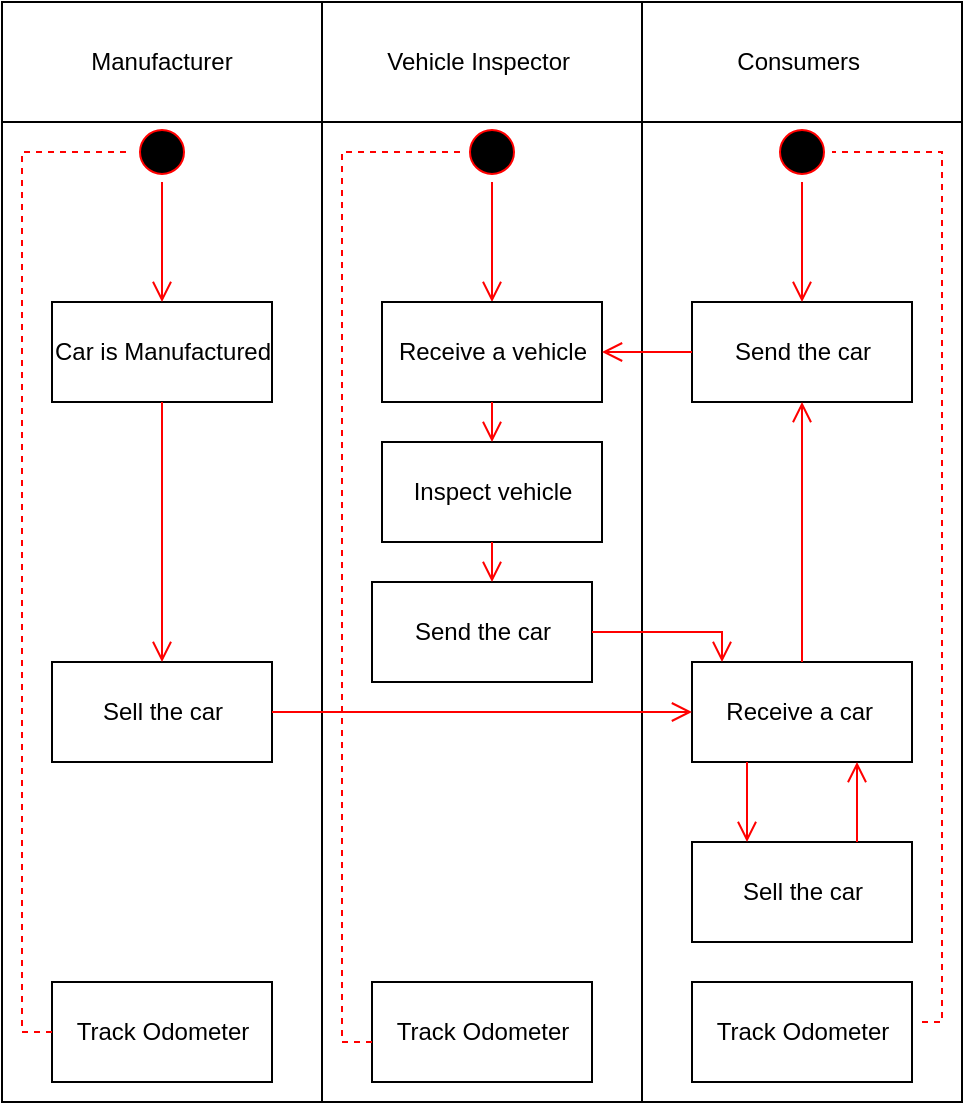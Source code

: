 <mxfile version="15.9.1" type="github">
  <diagram id="1Vdc9XCg5mnr2w7CUpGr" name="Activity Diagram">
    <mxGraphModel dx="1051" dy="566" grid="1" gridSize="10" guides="1" tooltips="1" connect="1" arrows="1" fold="1" page="1" pageScale="1" pageWidth="827" pageHeight="1169" math="0" shadow="0">
      <root>
        <mxCell id="0" />
        <mxCell id="1" parent="0" />
        <mxCell id="5fI2WmtW6dGSPdAmrsJY-5" value="Manufacturer" style="rounded=0;whiteSpace=wrap;html=1;" vertex="1" parent="1">
          <mxGeometry x="40" y="40" width="160" height="60" as="geometry" />
        </mxCell>
        <mxCell id="5fI2WmtW6dGSPdAmrsJY-6" value="Vehicle Inspector&amp;nbsp;" style="rounded=0;whiteSpace=wrap;html=1;" vertex="1" parent="1">
          <mxGeometry x="200" y="40" width="160" height="60" as="geometry" />
        </mxCell>
        <mxCell id="5fI2WmtW6dGSPdAmrsJY-7" value="Consumers&amp;nbsp;" style="rounded=0;whiteSpace=wrap;html=1;" vertex="1" parent="1">
          <mxGeometry x="360" y="40" width="160" height="60" as="geometry" />
        </mxCell>
        <mxCell id="5fI2WmtW6dGSPdAmrsJY-10" value="" style="rounded=0;whiteSpace=wrap;html=1;" vertex="1" parent="1">
          <mxGeometry x="40" y="100" width="160" height="490" as="geometry" />
        </mxCell>
        <mxCell id="5fI2WmtW6dGSPdAmrsJY-12" value="" style="rounded=0;whiteSpace=wrap;html=1;" vertex="1" parent="1">
          <mxGeometry x="200" y="100" width="160" height="490" as="geometry" />
        </mxCell>
        <mxCell id="5fI2WmtW6dGSPdAmrsJY-13" value="" style="rounded=0;whiteSpace=wrap;html=1;" vertex="1" parent="1">
          <mxGeometry x="360" y="100" width="160" height="490" as="geometry" />
        </mxCell>
        <mxCell id="5fI2WmtW6dGSPdAmrsJY-19" value="Car is Manufactured" style="html=1;" vertex="1" parent="1">
          <mxGeometry x="65" y="190" width="110" height="50" as="geometry" />
        </mxCell>
        <mxCell id="5fI2WmtW6dGSPdAmrsJY-20" value="Sell the car" style="html=1;" vertex="1" parent="1">
          <mxGeometry x="65" y="370" width="110" height="50" as="geometry" />
        </mxCell>
        <mxCell id="5fI2WmtW6dGSPdAmrsJY-21" value="Receive a car&amp;nbsp;" style="html=1;" vertex="1" parent="1">
          <mxGeometry x="385" y="370" width="110" height="50" as="geometry" />
        </mxCell>
        <mxCell id="5fI2WmtW6dGSPdAmrsJY-22" value="Send the car" style="html=1;" vertex="1" parent="1">
          <mxGeometry x="385" y="190" width="110" height="50" as="geometry" />
        </mxCell>
        <mxCell id="5fI2WmtW6dGSPdAmrsJY-23" value="Inspect vehicle" style="html=1;" vertex="1" parent="1">
          <mxGeometry x="230" y="260" width="110" height="50" as="geometry" />
        </mxCell>
        <mxCell id="5fI2WmtW6dGSPdAmrsJY-26" value="" style="ellipse;html=1;shape=startState;fillColor=#000000;strokeColor=#ff0000;" vertex="1" parent="1">
          <mxGeometry x="105" y="100" width="30" height="30" as="geometry" />
        </mxCell>
        <mxCell id="5fI2WmtW6dGSPdAmrsJY-27" value="" style="edgeStyle=orthogonalEdgeStyle;html=1;verticalAlign=bottom;endArrow=open;endSize=8;strokeColor=#ff0000;rounded=0;" edge="1" source="5fI2WmtW6dGSPdAmrsJY-26" parent="1">
          <mxGeometry relative="1" as="geometry">
            <mxPoint x="120" y="190" as="targetPoint" />
          </mxGeometry>
        </mxCell>
        <mxCell id="5fI2WmtW6dGSPdAmrsJY-28" value="" style="ellipse;html=1;shape=startState;fillColor=#000000;strokeColor=#ff0000;" vertex="1" parent="1">
          <mxGeometry x="270" y="100" width="30" height="30" as="geometry" />
        </mxCell>
        <mxCell id="5fI2WmtW6dGSPdAmrsJY-29" value="" style="edgeStyle=orthogonalEdgeStyle;html=1;verticalAlign=bottom;endArrow=open;endSize=8;strokeColor=#ff0000;rounded=0;" edge="1" source="5fI2WmtW6dGSPdAmrsJY-28" parent="1">
          <mxGeometry relative="1" as="geometry">
            <mxPoint x="285" y="190" as="targetPoint" />
          </mxGeometry>
        </mxCell>
        <mxCell id="5fI2WmtW6dGSPdAmrsJY-30" value="" style="ellipse;html=1;shape=startState;fillColor=#000000;strokeColor=#ff0000;" vertex="1" parent="1">
          <mxGeometry x="425" y="100" width="30" height="30" as="geometry" />
        </mxCell>
        <mxCell id="5fI2WmtW6dGSPdAmrsJY-31" value="" style="edgeStyle=orthogonalEdgeStyle;html=1;verticalAlign=bottom;endArrow=open;endSize=8;strokeColor=#ff0000;rounded=0;" edge="1" source="5fI2WmtW6dGSPdAmrsJY-30" parent="1">
          <mxGeometry relative="1" as="geometry">
            <mxPoint x="440" y="190" as="targetPoint" />
          </mxGeometry>
        </mxCell>
        <mxCell id="5fI2WmtW6dGSPdAmrsJY-34" value="Receive a vehicle" style="html=1;" vertex="1" parent="1">
          <mxGeometry x="230" y="190" width="110" height="50" as="geometry" />
        </mxCell>
        <mxCell id="5fI2WmtW6dGSPdAmrsJY-36" value="Send the car" style="html=1;" vertex="1" parent="1">
          <mxGeometry x="225" y="330" width="110" height="50" as="geometry" />
        </mxCell>
        <mxCell id="5fI2WmtW6dGSPdAmrsJY-37" value="Sell the car" style="html=1;" vertex="1" parent="1">
          <mxGeometry x="385" y="460" width="110" height="50" as="geometry" />
        </mxCell>
        <mxCell id="5fI2WmtW6dGSPdAmrsJY-40" value="" style="edgeStyle=orthogonalEdgeStyle;html=1;verticalAlign=bottom;endArrow=open;endSize=8;strokeColor=#ff0000;rounded=0;exitX=0.5;exitY=1;exitDx=0;exitDy=0;" edge="1" parent="1" source="5fI2WmtW6dGSPdAmrsJY-19" target="5fI2WmtW6dGSPdAmrsJY-20">
          <mxGeometry relative="1" as="geometry">
            <mxPoint x="130" y="200" as="targetPoint" />
            <mxPoint x="130" y="140" as="sourcePoint" />
          </mxGeometry>
        </mxCell>
        <mxCell id="5fI2WmtW6dGSPdAmrsJY-41" value="" style="edgeStyle=orthogonalEdgeStyle;html=1;verticalAlign=bottom;endArrow=open;endSize=8;strokeColor=#ff0000;rounded=0;exitX=1;exitY=0.5;exitDx=0;exitDy=0;" edge="1" parent="1" source="5fI2WmtW6dGSPdAmrsJY-20" target="5fI2WmtW6dGSPdAmrsJY-21">
          <mxGeometry relative="1" as="geometry">
            <mxPoint x="130" y="380" as="targetPoint" />
            <mxPoint x="130" y="250" as="sourcePoint" />
          </mxGeometry>
        </mxCell>
        <mxCell id="5fI2WmtW6dGSPdAmrsJY-42" value="" style="edgeStyle=orthogonalEdgeStyle;html=1;verticalAlign=bottom;endArrow=open;endSize=8;strokeColor=#ff0000;rounded=0;exitX=0.5;exitY=0;exitDx=0;exitDy=0;" edge="1" parent="1" source="5fI2WmtW6dGSPdAmrsJY-21" target="5fI2WmtW6dGSPdAmrsJY-22">
          <mxGeometry relative="1" as="geometry">
            <mxPoint x="140" y="390" as="targetPoint" />
            <mxPoint x="140" y="260" as="sourcePoint" />
          </mxGeometry>
        </mxCell>
        <mxCell id="5fI2WmtW6dGSPdAmrsJY-43" value="" style="edgeStyle=orthogonalEdgeStyle;html=1;verticalAlign=bottom;endArrow=open;endSize=8;strokeColor=#ff0000;rounded=0;exitX=0;exitY=0.5;exitDx=0;exitDy=0;" edge="1" parent="1" source="5fI2WmtW6dGSPdAmrsJY-22">
          <mxGeometry relative="1" as="geometry">
            <mxPoint x="340" y="215" as="targetPoint" />
            <mxPoint x="150" y="270" as="sourcePoint" />
          </mxGeometry>
        </mxCell>
        <mxCell id="5fI2WmtW6dGSPdAmrsJY-44" value="" style="edgeStyle=orthogonalEdgeStyle;html=1;verticalAlign=bottom;endArrow=open;endSize=8;strokeColor=#ff0000;rounded=0;exitX=0.5;exitY=1;exitDx=0;exitDy=0;" edge="1" parent="1" source="5fI2WmtW6dGSPdAmrsJY-34">
          <mxGeometry relative="1" as="geometry">
            <mxPoint x="285" y="260" as="targetPoint" />
            <mxPoint x="160" y="280" as="sourcePoint" />
          </mxGeometry>
        </mxCell>
        <mxCell id="5fI2WmtW6dGSPdAmrsJY-45" value="" style="edgeStyle=orthogonalEdgeStyle;html=1;verticalAlign=bottom;endArrow=open;endSize=8;strokeColor=#ff0000;rounded=0;exitX=0.5;exitY=1;exitDx=0;exitDy=0;" edge="1" parent="1" source="5fI2WmtW6dGSPdAmrsJY-23">
          <mxGeometry relative="1" as="geometry">
            <mxPoint x="285" y="330" as="targetPoint" />
            <mxPoint x="170" y="290" as="sourcePoint" />
          </mxGeometry>
        </mxCell>
        <mxCell id="5fI2WmtW6dGSPdAmrsJY-46" value="" style="edgeStyle=orthogonalEdgeStyle;html=1;verticalAlign=bottom;endArrow=open;endSize=8;strokeColor=#ff0000;rounded=0;exitX=1;exitY=0.5;exitDx=0;exitDy=0;" edge="1" parent="1" source="5fI2WmtW6dGSPdAmrsJY-36">
          <mxGeometry relative="1" as="geometry">
            <mxPoint x="400" y="370" as="targetPoint" />
            <mxPoint x="400" y="240" as="sourcePoint" />
            <Array as="points">
              <mxPoint x="400" y="355" />
            </Array>
          </mxGeometry>
        </mxCell>
        <mxCell id="5fI2WmtW6dGSPdAmrsJY-47" value="" style="edgeStyle=orthogonalEdgeStyle;html=1;verticalAlign=bottom;endArrow=open;endSize=8;strokeColor=#ff0000;rounded=0;exitX=0.25;exitY=1;exitDx=0;exitDy=0;entryX=0.25;entryY=0;entryDx=0;entryDy=0;" edge="1" parent="1" source="5fI2WmtW6dGSPdAmrsJY-21" target="5fI2WmtW6dGSPdAmrsJY-37">
          <mxGeometry relative="1" as="geometry">
            <mxPoint x="190" y="440" as="targetPoint" />
            <mxPoint x="190" y="310" as="sourcePoint" />
          </mxGeometry>
        </mxCell>
        <mxCell id="5fI2WmtW6dGSPdAmrsJY-49" value="" style="edgeStyle=orthogonalEdgeStyle;html=1;verticalAlign=bottom;endArrow=open;endSize=8;strokeColor=#ff0000;rounded=0;exitX=0.75;exitY=0;exitDx=0;exitDy=0;entryX=0.75;entryY=1;entryDx=0;entryDy=0;" edge="1" parent="1" source="5fI2WmtW6dGSPdAmrsJY-37" target="5fI2WmtW6dGSPdAmrsJY-21">
          <mxGeometry relative="1" as="geometry">
            <mxPoint x="422.5" y="470" as="targetPoint" />
            <mxPoint x="422.5" y="430" as="sourcePoint" />
          </mxGeometry>
        </mxCell>
        <mxCell id="5fI2WmtW6dGSPdAmrsJY-50" value="Track Odometer" style="html=1;" vertex="1" parent="1">
          <mxGeometry x="65" y="530" width="110" height="50" as="geometry" />
        </mxCell>
        <mxCell id="5fI2WmtW6dGSPdAmrsJY-51" value="Track Odometer" style="html=1;" vertex="1" parent="1">
          <mxGeometry x="225" y="530" width="110" height="50" as="geometry" />
        </mxCell>
        <mxCell id="5fI2WmtW6dGSPdAmrsJY-53" value="" style="endArrow=none;dashed=1;html=1;rounded=0;entryX=0;entryY=0.5;entryDx=0;entryDy=0;exitX=0;exitY=0.5;exitDx=0;exitDy=0;strokeColor=#FF0000;" edge="1" parent="1" source="5fI2WmtW6dGSPdAmrsJY-50" target="5fI2WmtW6dGSPdAmrsJY-26">
          <mxGeometry width="50" height="50" relative="1" as="geometry">
            <mxPoint x="390" y="360" as="sourcePoint" />
            <mxPoint x="440" y="310" as="targetPoint" />
            <Array as="points">
              <mxPoint x="50" y="555" />
              <mxPoint x="50" y="115" />
            </Array>
          </mxGeometry>
        </mxCell>
        <mxCell id="5fI2WmtW6dGSPdAmrsJY-54" value="" style="endArrow=none;dashed=1;html=1;rounded=0;entryX=0;entryY=0.5;entryDx=0;entryDy=0;strokeColor=#FF0000;" edge="1" parent="1" target="5fI2WmtW6dGSPdAmrsJY-28">
          <mxGeometry width="50" height="50" relative="1" as="geometry">
            <mxPoint x="225" y="560" as="sourcePoint" />
            <mxPoint x="265" y="120" as="targetPoint" />
            <Array as="points">
              <mxPoint x="210" y="560" />
              <mxPoint x="210" y="115" />
            </Array>
          </mxGeometry>
        </mxCell>
        <mxCell id="5fI2WmtW6dGSPdAmrsJY-52" value="Track Odometer" style="html=1;" vertex="1" parent="1">
          <mxGeometry x="385" y="530" width="110" height="50" as="geometry" />
        </mxCell>
        <mxCell id="5fI2WmtW6dGSPdAmrsJY-55" value="" style="endArrow=none;dashed=1;html=1;rounded=0;entryX=1;entryY=0.5;entryDx=0;entryDy=0;strokeColor=#FF0000;" edge="1" parent="1" target="5fI2WmtW6dGSPdAmrsJY-30">
          <mxGeometry width="50" height="50" relative="1" as="geometry">
            <mxPoint x="500" y="550" as="sourcePoint" />
            <mxPoint x="565" y="110" as="targetPoint" />
            <Array as="points">
              <mxPoint x="510" y="550" />
              <mxPoint x="510" y="115" />
            </Array>
          </mxGeometry>
        </mxCell>
      </root>
    </mxGraphModel>
  </diagram>
</mxfile>
